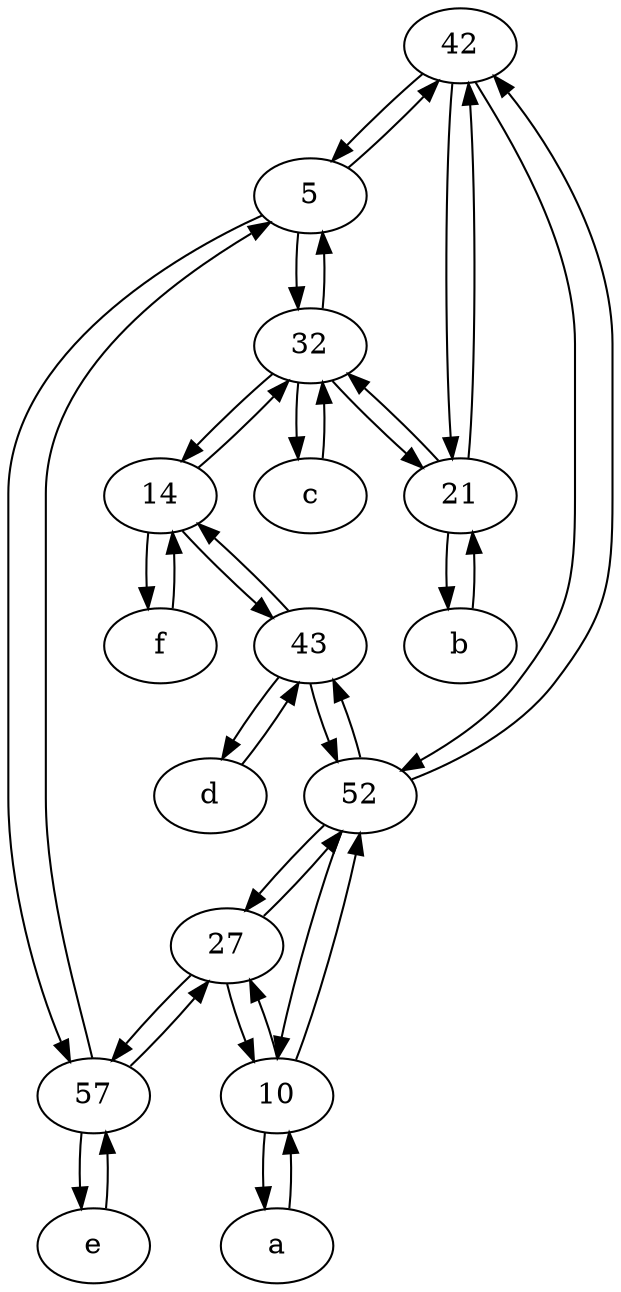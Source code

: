 digraph  {
	42;
	b [pos="50,20!"];
	f [pos="15,45!"];
	14;
	c [pos="20,10!"];
	e [pos="30,50!"];
	5;
	a [pos="40,10!"];
	21;
	57;
	10;
	52;
	d [pos="20,30!"];
	27;
	43;
	32;
	5 -> 42;
	57 -> e;
	b -> 21;
	21 -> b;
	10 -> a;
	52 -> 27;
	c -> 32;
	5 -> 32;
	32 -> 14;
	a -> 10;
	f -> 14;
	27 -> 10;
	14 -> 43;
	57 -> 27;
	42 -> 5;
	5 -> 57;
	27 -> 52;
	14 -> f;
	57 -> 5;
	d -> 43;
	10 -> 27;
	e -> 57;
	21 -> 32;
	42 -> 21;
	32 -> c;
	52 -> 43;
	21 -> 42;
	32 -> 21;
	43 -> 14;
	32 -> 5;
	27 -> 57;
	43 -> 52;
	52 -> 42;
	52 -> 10;
	10 -> 52;
	14 -> 32;
	42 -> 52;
	43 -> d;

	}